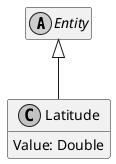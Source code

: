 ﻿@startuml
skinparam monochrome true
hide empty members

abstract class Entity {
}

Entity <|-- Latitude

class Latitude {
    Value: Double
}

@enduml
